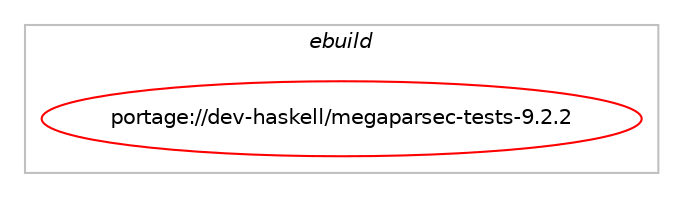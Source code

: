 digraph prolog {

# *************
# Graph options
# *************

newrank=true;
concentrate=true;
compound=true;
graph [rankdir=LR,fontname=Helvetica,fontsize=10,ranksep=1.5];#, ranksep=2.5, nodesep=0.2];
edge  [arrowhead=vee];
node  [fontname=Helvetica,fontsize=10];

# **********
# The ebuild
# **********

subgraph cluster_leftcol {
color=gray;
label=<<i>ebuild</i>>;
id [label="portage://dev-haskell/megaparsec-tests-9.2.2", color=red, width=4, href="../dev-haskell/megaparsec-tests-9.2.2.svg"];
}

# ****************
# The dependencies
# ****************

subgraph cluster_midcol {
color=gray;
label=<<i>dependencies</i>>;
subgraph cluster_compile {
fillcolor="#eeeeee";
style=filled;
label=<<i>compile</i>>;
# *** BEGIN UNKNOWN DEPENDENCY TYPE (TODO) ***
# id -> equal(use_conditional_group(positive,hscolour,portage://dev-haskell/megaparsec-tests-9.2.2,[package_dependency(portage://dev-haskell/megaparsec-tests-9.2.2,install,no,dev-haskell,hscolour,none,[,,],[],[])]))
# *** END UNKNOWN DEPENDENCY TYPE (TODO) ***

# *** BEGIN UNKNOWN DEPENDENCY TYPE (TODO) ***
# id -> equal(use_conditional_group(positive,test,portage://dev-haskell/megaparsec-tests-9.2.2,[package_dependency(portage://dev-haskell/megaparsec-tests-9.2.2,install,no,dev-haskell,case-insensitive,greaterequal,[1.2,,,1.2],[],[]),package_dependency(portage://dev-haskell/megaparsec-tests-9.2.2,install,no,dev-haskell,case-insensitive,smaller,[1.3,,,1.3],[],[]),package_dependency(portage://dev-haskell/megaparsec-tests-9.2.2,install,no,dev-haskell,parser-combinators,greaterequal,[1.0,,,1.0],[],[]),package_dependency(portage://dev-haskell/megaparsec-tests-9.2.2,install,no,dev-haskell,parser-combinators,smaller,[2.0,,,2.0],[],[]),package_dependency(portage://dev-haskell/megaparsec-tests-9.2.2,install,no,dev-haskell,scientific,greaterequal,[0.3.1,,,0.3.1],[],[]),package_dependency(portage://dev-haskell/megaparsec-tests-9.2.2,install,no,dev-haskell,scientific,smaller,[0.4,,,0.4],[],[])]))
# *** END UNKNOWN DEPENDENCY TYPE (TODO) ***

# *** BEGIN UNKNOWN DEPENDENCY TYPE (TODO) ***
# id -> equal(package_dependency(portage://dev-haskell/megaparsec-tests-9.2.2,install,no,dev-haskell,cabal,greaterequal,[3.4.1.0,,,3.4.1.0],[],[]))
# *** END UNKNOWN DEPENDENCY TYPE (TODO) ***

# *** BEGIN UNKNOWN DEPENDENCY TYPE (TODO) ***
# id -> equal(package_dependency(portage://dev-haskell/megaparsec-tests-9.2.2,install,no,dev-haskell,hspec,greaterequal,[2.0,,,2.0],any_same_slot,[use(optenable(profile),none)]))
# *** END UNKNOWN DEPENDENCY TYPE (TODO) ***

# *** BEGIN UNKNOWN DEPENDENCY TYPE (TODO) ***
# id -> equal(package_dependency(portage://dev-haskell/megaparsec-tests-9.2.2,install,no,dev-haskell,hspec,smaller,[3.0,,,3.0],any_same_slot,[use(optenable(profile),none)]))
# *** END UNKNOWN DEPENDENCY TYPE (TODO) ***

# *** BEGIN UNKNOWN DEPENDENCY TYPE (TODO) ***
# id -> equal(package_dependency(portage://dev-haskell/megaparsec-tests-9.2.2,install,no,dev-haskell,hspec-expectations,greaterequal,[0.8,,,0.8],any_same_slot,[use(optenable(profile),none)]))
# *** END UNKNOWN DEPENDENCY TYPE (TODO) ***

# *** BEGIN UNKNOWN DEPENDENCY TYPE (TODO) ***
# id -> equal(package_dependency(portage://dev-haskell/megaparsec-tests-9.2.2,install,no,dev-haskell,hspec-expectations,smaller,[0.9,,,0.9],any_same_slot,[use(optenable(profile),none)]))
# *** END UNKNOWN DEPENDENCY TYPE (TODO) ***

# *** BEGIN UNKNOWN DEPENDENCY TYPE (TODO) ***
# id -> equal(package_dependency(portage://dev-haskell/megaparsec-tests-9.2.2,install,no,dev-haskell,hspec-megaparsec,greaterequal,[2.0,,,2.0],any_same_slot,[use(optenable(profile),none)]))
# *** END UNKNOWN DEPENDENCY TYPE (TODO) ***

# *** BEGIN UNKNOWN DEPENDENCY TYPE (TODO) ***
# id -> equal(package_dependency(portage://dev-haskell/megaparsec-tests-9.2.2,install,no,dev-haskell,hspec-megaparsec,smaller,[3.0,,,3.0],any_same_slot,[use(optenable(profile),none)]))
# *** END UNKNOWN DEPENDENCY TYPE (TODO) ***

# *** BEGIN UNKNOWN DEPENDENCY TYPE (TODO) ***
# id -> equal(package_dependency(portage://dev-haskell/megaparsec-tests-9.2.2,install,no,dev-haskell,megaparsec,tilde,[9.2.2,,,9.2.2],any_same_slot,[use(optenable(profile),none)]))
# *** END UNKNOWN DEPENDENCY TYPE (TODO) ***

# *** BEGIN UNKNOWN DEPENDENCY TYPE (TODO) ***
# id -> equal(package_dependency(portage://dev-haskell/megaparsec-tests-9.2.2,install,no,dev-haskell,quickcheck,greaterequal,[2.10,,,2.10],any_same_slot,[use(optenable(profile),none)]))
# *** END UNKNOWN DEPENDENCY TYPE (TODO) ***

# *** BEGIN UNKNOWN DEPENDENCY TYPE (TODO) ***
# id -> equal(package_dependency(portage://dev-haskell/megaparsec-tests-9.2.2,install,no,dev-haskell,quickcheck,smaller,[2.15,,,2.15],any_same_slot,[use(optenable(profile),none)]))
# *** END UNKNOWN DEPENDENCY TYPE (TODO) ***

# *** BEGIN UNKNOWN DEPENDENCY TYPE (TODO) ***
# id -> equal(package_dependency(portage://dev-haskell/megaparsec-tests-9.2.2,install,no,dev-lang,ghc,greaterequal,[9.0.2,,,9.0.2],any_same_slot,[]))
# *** END UNKNOWN DEPENDENCY TYPE (TODO) ***

}
subgraph cluster_compileandrun {
fillcolor="#eeeeee";
style=filled;
label=<<i>compile and run</i>>;
}
subgraph cluster_run {
fillcolor="#eeeeee";
style=filled;
label=<<i>run</i>>;
# *** BEGIN UNKNOWN DEPENDENCY TYPE (TODO) ***
# id -> equal(package_dependency(portage://dev-haskell/megaparsec-tests-9.2.2,run,no,dev-haskell,hspec,greaterequal,[2.0,,,2.0],any_same_slot,[use(optenable(profile),none)]))
# *** END UNKNOWN DEPENDENCY TYPE (TODO) ***

# *** BEGIN UNKNOWN DEPENDENCY TYPE (TODO) ***
# id -> equal(package_dependency(portage://dev-haskell/megaparsec-tests-9.2.2,run,no,dev-haskell,hspec,smaller,[3.0,,,3.0],any_same_slot,[use(optenable(profile),none)]))
# *** END UNKNOWN DEPENDENCY TYPE (TODO) ***

# *** BEGIN UNKNOWN DEPENDENCY TYPE (TODO) ***
# id -> equal(package_dependency(portage://dev-haskell/megaparsec-tests-9.2.2,run,no,dev-haskell,hspec-expectations,greaterequal,[0.8,,,0.8],any_same_slot,[use(optenable(profile),none)]))
# *** END UNKNOWN DEPENDENCY TYPE (TODO) ***

# *** BEGIN UNKNOWN DEPENDENCY TYPE (TODO) ***
# id -> equal(package_dependency(portage://dev-haskell/megaparsec-tests-9.2.2,run,no,dev-haskell,hspec-expectations,smaller,[0.9,,,0.9],any_same_slot,[use(optenable(profile),none)]))
# *** END UNKNOWN DEPENDENCY TYPE (TODO) ***

# *** BEGIN UNKNOWN DEPENDENCY TYPE (TODO) ***
# id -> equal(package_dependency(portage://dev-haskell/megaparsec-tests-9.2.2,run,no,dev-haskell,hspec-megaparsec,greaterequal,[2.0,,,2.0],any_same_slot,[use(optenable(profile),none)]))
# *** END UNKNOWN DEPENDENCY TYPE (TODO) ***

# *** BEGIN UNKNOWN DEPENDENCY TYPE (TODO) ***
# id -> equal(package_dependency(portage://dev-haskell/megaparsec-tests-9.2.2,run,no,dev-haskell,hspec-megaparsec,smaller,[3.0,,,3.0],any_same_slot,[use(optenable(profile),none)]))
# *** END UNKNOWN DEPENDENCY TYPE (TODO) ***

# *** BEGIN UNKNOWN DEPENDENCY TYPE (TODO) ***
# id -> equal(package_dependency(portage://dev-haskell/megaparsec-tests-9.2.2,run,no,dev-haskell,megaparsec,tilde,[9.2.2,,,9.2.2],any_same_slot,[use(optenable(profile),none)]))
# *** END UNKNOWN DEPENDENCY TYPE (TODO) ***

# *** BEGIN UNKNOWN DEPENDENCY TYPE (TODO) ***
# id -> equal(package_dependency(portage://dev-haskell/megaparsec-tests-9.2.2,run,no,dev-haskell,quickcheck,greaterequal,[2.10,,,2.10],any_same_slot,[use(optenable(profile),none)]))
# *** END UNKNOWN DEPENDENCY TYPE (TODO) ***

# *** BEGIN UNKNOWN DEPENDENCY TYPE (TODO) ***
# id -> equal(package_dependency(portage://dev-haskell/megaparsec-tests-9.2.2,run,no,dev-haskell,quickcheck,smaller,[2.15,,,2.15],any_same_slot,[use(optenable(profile),none)]))
# *** END UNKNOWN DEPENDENCY TYPE (TODO) ***

# *** BEGIN UNKNOWN DEPENDENCY TYPE (TODO) ***
# id -> equal(package_dependency(portage://dev-haskell/megaparsec-tests-9.2.2,run,no,dev-lang,ghc,greaterequal,[9.0.2,,,9.0.2],any_same_slot,[]))
# *** END UNKNOWN DEPENDENCY TYPE (TODO) ***

# *** BEGIN UNKNOWN DEPENDENCY TYPE (TODO) ***
# id -> equal(package_dependency(portage://dev-haskell/megaparsec-tests-9.2.2,run,no,dev-lang,ghc,none,[,,],any_same_slot,[use(optenable(profile),none)]))
# *** END UNKNOWN DEPENDENCY TYPE (TODO) ***

}
}

# **************
# The candidates
# **************

subgraph cluster_choices {
rank=same;
color=gray;
label=<<i>candidates</i>>;

}

}
